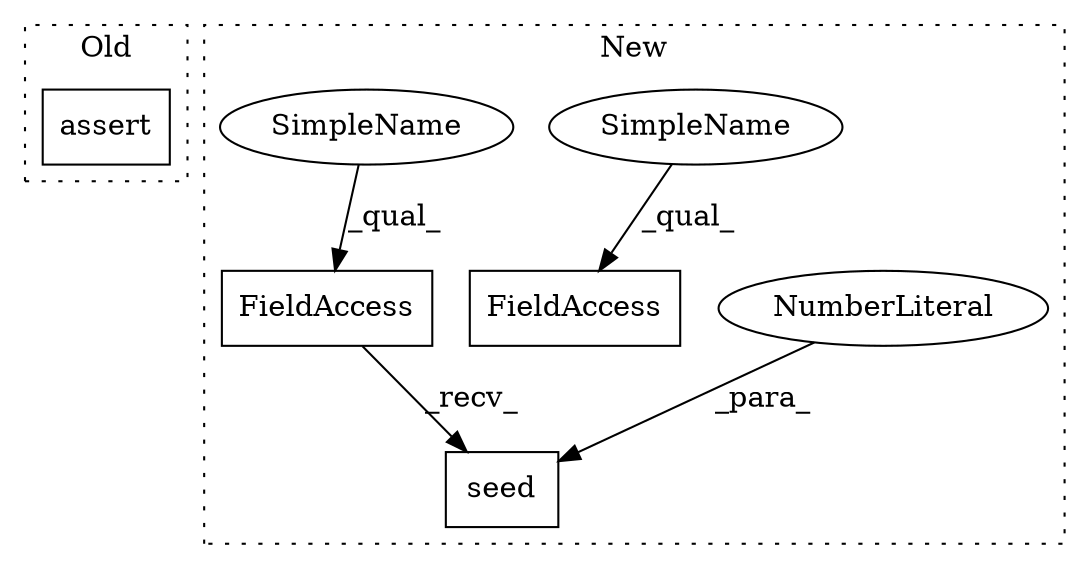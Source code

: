 digraph G {
subgraph cluster0 {
1 [label="assert" a="6" s="499" l="7" shape="box"];
label = "Old";
style="dotted";
}
subgraph cluster1 {
2 [label="seed" a="32" s="1968,1976" l="5,1" shape="box"];
3 [label="NumberLiteral" a="34" s="1973" l="3" shape="ellipse"];
4 [label="FieldAccess" a="22" s="1955" l="12" shape="box"];
5 [label="FieldAccess" a="22" s="1985" l="12" shape="box"];
6 [label="SimpleName" a="42" s="1985" l="5" shape="ellipse"];
7 [label="SimpleName" a="42" s="1955" l="5" shape="ellipse"];
label = "New";
style="dotted";
}
3 -> 2 [label="_para_"];
4 -> 2 [label="_recv_"];
6 -> 5 [label="_qual_"];
7 -> 4 [label="_qual_"];
}